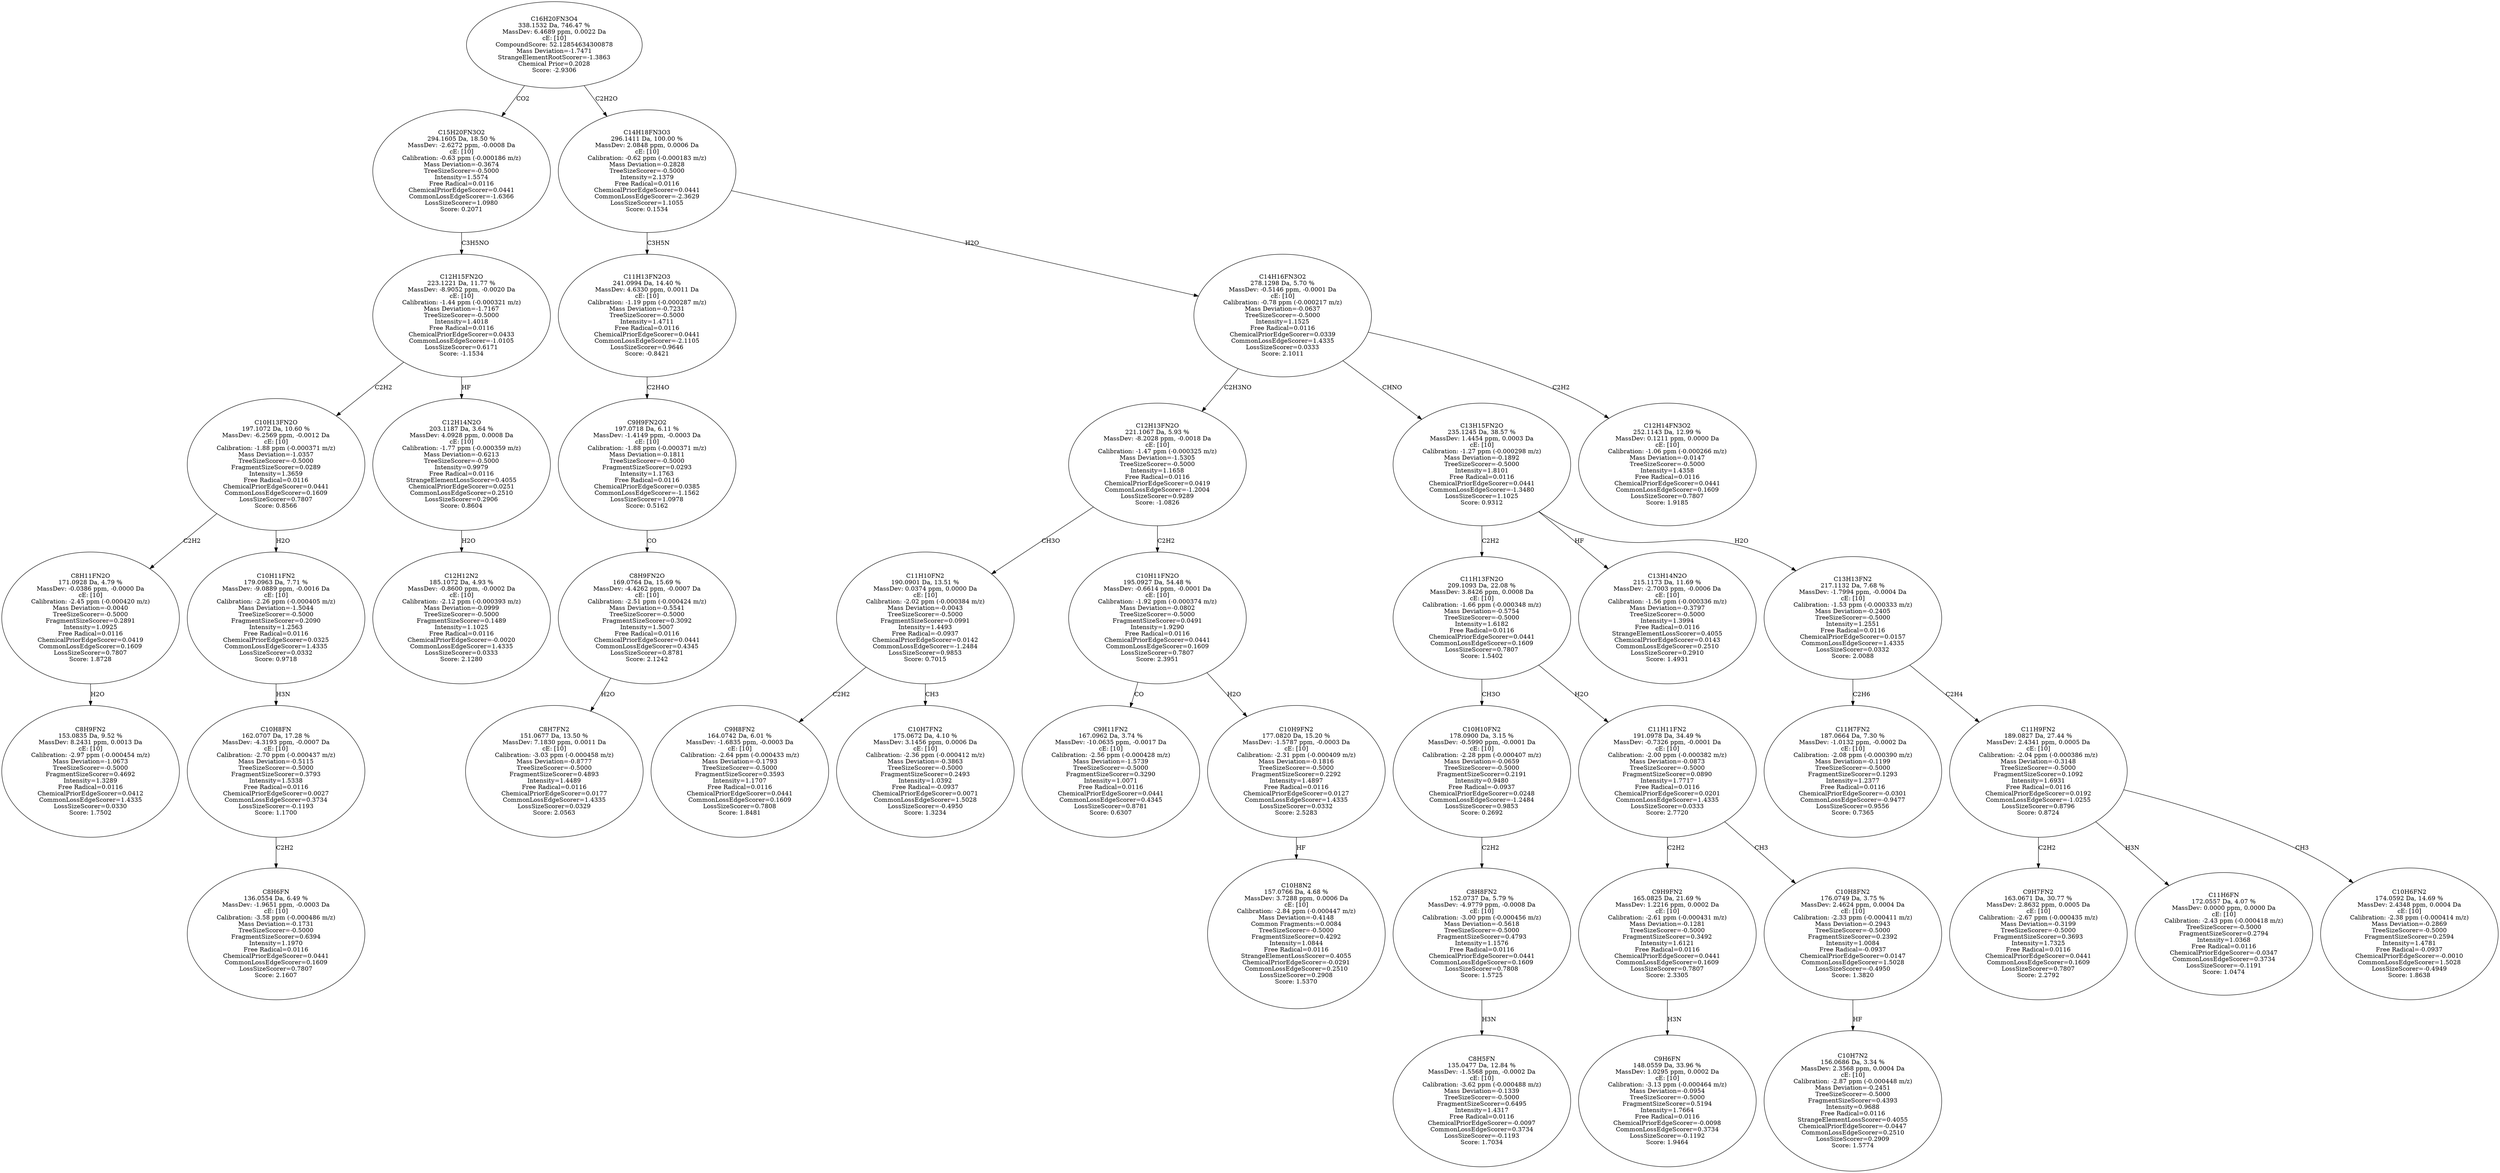 strict digraph {
v1 [label="C8H9FN2\n153.0835 Da, 9.52 %\nMassDev: 8.2431 ppm, 0.0013 Da\ncE: [10]\nCalibration: -2.97 ppm (-0.000454 m/z)\nMass Deviation=-1.0673\nTreeSizeScorer=-0.5000\nFragmentSizeScorer=0.4692\nIntensity=1.3289\nFree Radical=0.0116\nChemicalPriorEdgeScorer=0.0412\nCommonLossEdgeScorer=1.4335\nLossSizeScorer=0.0330\nScore: 1.7502"];
v2 [label="C8H11FN2O\n171.0928 Da, 4.79 %\nMassDev: -0.0386 ppm, -0.0000 Da\ncE: [10]\nCalibration: -2.45 ppm (-0.000420 m/z)\nMass Deviation=-0.0040\nTreeSizeScorer=-0.5000\nFragmentSizeScorer=0.2891\nIntensity=1.0925\nFree Radical=0.0116\nChemicalPriorEdgeScorer=0.0419\nCommonLossEdgeScorer=0.1609\nLossSizeScorer=0.7807\nScore: 1.8728"];
v3 [label="C8H6FN\n136.0554 Da, 6.49 %\nMassDev: -1.9651 ppm, -0.0003 Da\ncE: [10]\nCalibration: -3.58 ppm (-0.000486 m/z)\nMass Deviation=-0.1731\nTreeSizeScorer=-0.5000\nFragmentSizeScorer=0.6394\nIntensity=1.1970\nFree Radical=0.0116\nChemicalPriorEdgeScorer=0.0441\nCommonLossEdgeScorer=0.1609\nLossSizeScorer=0.7807\nScore: 2.1607"];
v4 [label="C10H8FN\n162.0707 Da, 17.28 %\nMassDev: -4.3193 ppm, -0.0007 Da\ncE: [10]\nCalibration: -2.70 ppm (-0.000437 m/z)\nMass Deviation=-0.5115\nTreeSizeScorer=-0.5000\nFragmentSizeScorer=0.3793\nIntensity=1.5338\nFree Radical=0.0116\nChemicalPriorEdgeScorer=0.0027\nCommonLossEdgeScorer=0.3734\nLossSizeScorer=-0.1193\nScore: 1.1700"];
v5 [label="C10H11FN2\n179.0963 Da, 7.71 %\nMassDev: -9.0889 ppm, -0.0016 Da\ncE: [10]\nCalibration: -2.26 ppm (-0.000405 m/z)\nMass Deviation=-1.5044\nTreeSizeScorer=-0.5000\nFragmentSizeScorer=0.2090\nIntensity=1.2563\nFree Radical=0.0116\nChemicalPriorEdgeScorer=0.0325\nCommonLossEdgeScorer=1.4335\nLossSizeScorer=0.0332\nScore: 0.9718"];
v6 [label="C10H13FN2O\n197.1072 Da, 10.60 %\nMassDev: -6.2569 ppm, -0.0012 Da\ncE: [10]\nCalibration: -1.88 ppm (-0.000371 m/z)\nMass Deviation=-1.0357\nTreeSizeScorer=-0.5000\nFragmentSizeScorer=0.0289\nIntensity=1.3659\nFree Radical=0.0116\nChemicalPriorEdgeScorer=0.0441\nCommonLossEdgeScorer=0.1609\nLossSizeScorer=0.7807\nScore: 0.8566"];
v7 [label="C12H12N2\n185.1072 Da, 4.93 %\nMassDev: -0.8600 ppm, -0.0002 Da\ncE: [10]\nCalibration: -2.12 ppm (-0.000393 m/z)\nMass Deviation=-0.0999\nTreeSizeScorer=-0.5000\nFragmentSizeScorer=0.1489\nIntensity=1.1025\nFree Radical=0.0116\nChemicalPriorEdgeScorer=-0.0020\nCommonLossEdgeScorer=1.4335\nLossSizeScorer=0.0333\nScore: 2.1280"];
v8 [label="C12H14N2O\n203.1187 Da, 3.64 %\nMassDev: 4.0928 ppm, 0.0008 Da\ncE: [10]\nCalibration: -1.77 ppm (-0.000359 m/z)\nMass Deviation=-0.6213\nTreeSizeScorer=-0.5000\nIntensity=0.9979\nFree Radical=0.0116\nStrangeElementLossScorer=0.4055\nChemicalPriorEdgeScorer=0.0251\nCommonLossEdgeScorer=0.2510\nLossSizeScorer=0.2906\nScore: 0.8604"];
v9 [label="C12H15FN2O\n223.1221 Da, 11.77 %\nMassDev: -8.9052 ppm, -0.0020 Da\ncE: [10]\nCalibration: -1.44 ppm (-0.000321 m/z)\nMass Deviation=-1.7167\nTreeSizeScorer=-0.5000\nIntensity=1.4018\nFree Radical=0.0116\nChemicalPriorEdgeScorer=0.0433\nCommonLossEdgeScorer=-1.0105\nLossSizeScorer=0.6171\nScore: -1.1534"];
v10 [label="C15H20FN3O2\n294.1605 Da, 18.50 %\nMassDev: -2.6272 ppm, -0.0008 Da\ncE: [10]\nCalibration: -0.63 ppm (-0.000186 m/z)\nMass Deviation=-0.3674\nTreeSizeScorer=-0.5000\nIntensity=1.5574\nFree Radical=0.0116\nChemicalPriorEdgeScorer=0.0441\nCommonLossEdgeScorer=-1.6366\nLossSizeScorer=1.0980\nScore: 0.2071"];
v11 [label="C8H7FN2\n151.0677 Da, 13.50 %\nMassDev: 7.1830 ppm, 0.0011 Da\ncE: [10]\nCalibration: -3.03 ppm (-0.000458 m/z)\nMass Deviation=-0.8777\nTreeSizeScorer=-0.5000\nFragmentSizeScorer=0.4893\nIntensity=1.4489\nFree Radical=0.0116\nChemicalPriorEdgeScorer=0.0177\nCommonLossEdgeScorer=1.4335\nLossSizeScorer=0.0329\nScore: 2.0563"];
v12 [label="C8H9FN2O\n169.0764 Da, 15.69 %\nMassDev: -4.4262 ppm, -0.0007 Da\ncE: [10]\nCalibration: -2.51 ppm (-0.000424 m/z)\nMass Deviation=-0.5541\nTreeSizeScorer=-0.5000\nFragmentSizeScorer=0.3092\nIntensity=1.5007\nFree Radical=0.0116\nChemicalPriorEdgeScorer=0.0441\nCommonLossEdgeScorer=0.4345\nLossSizeScorer=0.8781\nScore: 2.1242"];
v13 [label="C9H9FN2O2\n197.0718 Da, 6.11 %\nMassDev: -1.4149 ppm, -0.0003 Da\ncE: [10]\nCalibration: -1.88 ppm (-0.000371 m/z)\nMass Deviation=-0.1811\nTreeSizeScorer=-0.5000\nFragmentSizeScorer=0.0293\nIntensity=1.1763\nFree Radical=0.0116\nChemicalPriorEdgeScorer=0.0385\nCommonLossEdgeScorer=-1.1562\nLossSizeScorer=1.0978\nScore: 0.5162"];
v14 [label="C11H13FN2O3\n241.0994 Da, 14.40 %\nMassDev: 4.6330 ppm, 0.0011 Da\ncE: [10]\nCalibration: -1.19 ppm (-0.000287 m/z)\nMass Deviation=-0.7231\nTreeSizeScorer=-0.5000\nIntensity=1.4711\nFree Radical=0.0116\nChemicalPriorEdgeScorer=0.0441\nCommonLossEdgeScorer=-2.1105\nLossSizeScorer=0.9646\nScore: -0.8421"];
v15 [label="C9H8FN2\n164.0742 Da, 6.01 %\nMassDev: -1.6835 ppm, -0.0003 Da\ncE: [10]\nCalibration: -2.64 ppm (-0.000433 m/z)\nMass Deviation=-0.1793\nTreeSizeScorer=-0.5000\nFragmentSizeScorer=0.3593\nIntensity=1.1707\nFree Radical=0.0116\nChemicalPriorEdgeScorer=0.0441\nCommonLossEdgeScorer=0.1609\nLossSizeScorer=0.7808\nScore: 1.8481"];
v16 [label="C10H7FN2\n175.0672 Da, 4.10 %\nMassDev: 3.1456 ppm, 0.0006 Da\ncE: [10]\nCalibration: -2.36 ppm (-0.000412 m/z)\nMass Deviation=-0.3863\nTreeSizeScorer=-0.5000\nFragmentSizeScorer=0.2493\nIntensity=1.0392\nFree Radical=-0.0937\nChemicalPriorEdgeScorer=0.0071\nCommonLossEdgeScorer=1.5028\nLossSizeScorer=-0.4950\nScore: 1.3234"];
v17 [label="C11H10FN2\n190.0901 Da, 13.51 %\nMassDev: 0.0374 ppm, 0.0000 Da\ncE: [10]\nCalibration: -2.02 ppm (-0.000384 m/z)\nMass Deviation=-0.0043\nTreeSizeScorer=-0.5000\nFragmentSizeScorer=0.0991\nIntensity=1.4493\nFree Radical=-0.0937\nChemicalPriorEdgeScorer=0.0142\nCommonLossEdgeScorer=-1.2484\nLossSizeScorer=0.9853\nScore: 0.7015"];
v18 [label="C9H11FN2\n167.0962 Da, 3.74 %\nMassDev: -10.0635 ppm, -0.0017 Da\ncE: [10]\nCalibration: -2.56 ppm (-0.000428 m/z)\nMass Deviation=-1.5739\nTreeSizeScorer=-0.5000\nFragmentSizeScorer=0.3290\nIntensity=1.0071\nFree Radical=0.0116\nChemicalPriorEdgeScorer=0.0441\nCommonLossEdgeScorer=0.4345\nLossSizeScorer=0.8781\nScore: 0.6307"];
v19 [label="C10H8N2\n157.0766 Da, 4.68 %\nMassDev: 3.7288 ppm, 0.0006 Da\ncE: [10]\nCalibration: -2.84 ppm (-0.000447 m/z)\nMass Deviation=-0.4148\nCommon Fragments:=0.0084\nTreeSizeScorer=-0.5000\nFragmentSizeScorer=0.4292\nIntensity=1.0844\nFree Radical=0.0116\nStrangeElementLossScorer=0.4055\nChemicalPriorEdgeScorer=-0.0291\nCommonLossEdgeScorer=0.2510\nLossSizeScorer=0.2908\nScore: 1.5370"];
v20 [label="C10H9FN2\n177.0820 Da, 15.20 %\nMassDev: -1.5787 ppm, -0.0003 Da\ncE: [10]\nCalibration: -2.31 ppm (-0.000409 m/z)\nMass Deviation=-0.1816\nTreeSizeScorer=-0.5000\nFragmentSizeScorer=0.2292\nIntensity=1.4897\nFree Radical=0.0116\nChemicalPriorEdgeScorer=0.0127\nCommonLossEdgeScorer=1.4335\nLossSizeScorer=0.0332\nScore: 2.5283"];
v21 [label="C10H11FN2O\n195.0927 Da, 54.48 %\nMassDev: -0.6614 ppm, -0.0001 Da\ncE: [10]\nCalibration: -1.92 ppm (-0.000374 m/z)\nMass Deviation=-0.0802\nTreeSizeScorer=-0.5000\nFragmentSizeScorer=0.0491\nIntensity=1.9290\nFree Radical=0.0116\nChemicalPriorEdgeScorer=0.0441\nCommonLossEdgeScorer=0.1609\nLossSizeScorer=0.7807\nScore: 2.3951"];
v22 [label="C12H13FN2O\n221.1067 Da, 5.93 %\nMassDev: -8.2028 ppm, -0.0018 Da\ncE: [10]\nCalibration: -1.47 ppm (-0.000325 m/z)\nMass Deviation=-1.5305\nTreeSizeScorer=-0.5000\nIntensity=1.1658\nFree Radical=0.0116\nChemicalPriorEdgeScorer=0.0419\nCommonLossEdgeScorer=-1.2004\nLossSizeScorer=0.9289\nScore: -1.0826"];
v23 [label="C8H5FN\n135.0477 Da, 12.84 %\nMassDev: -1.5568 ppm, -0.0002 Da\ncE: [10]\nCalibration: -3.62 ppm (-0.000488 m/z)\nMass Deviation=-0.1339\nTreeSizeScorer=-0.5000\nFragmentSizeScorer=0.6495\nIntensity=1.4317\nFree Radical=0.0116\nChemicalPriorEdgeScorer=-0.0097\nCommonLossEdgeScorer=0.3734\nLossSizeScorer=-0.1193\nScore: 1.7034"];
v24 [label="C8H8FN2\n152.0737 Da, 5.79 %\nMassDev: -4.9779 ppm, -0.0008 Da\ncE: [10]\nCalibration: -3.00 ppm (-0.000456 m/z)\nMass Deviation=-0.5618\nTreeSizeScorer=-0.5000\nFragmentSizeScorer=0.4793\nIntensity=1.1576\nFree Radical=0.0116\nChemicalPriorEdgeScorer=0.0441\nCommonLossEdgeScorer=0.1609\nLossSizeScorer=0.7808\nScore: 1.5725"];
v25 [label="C10H10FN2\n178.0900 Da, 3.15 %\nMassDev: -0.5990 ppm, -0.0001 Da\ncE: [10]\nCalibration: -2.28 ppm (-0.000407 m/z)\nMass Deviation=-0.0659\nTreeSizeScorer=-0.5000\nFragmentSizeScorer=0.2191\nIntensity=0.9480\nFree Radical=-0.0937\nChemicalPriorEdgeScorer=0.0248\nCommonLossEdgeScorer=-1.2484\nLossSizeScorer=0.9853\nScore: 0.2692"];
v26 [label="C9H6FN\n148.0559 Da, 33.96 %\nMassDev: 1.0295 ppm, 0.0002 Da\ncE: [10]\nCalibration: -3.13 ppm (-0.000464 m/z)\nMass Deviation=-0.0954\nTreeSizeScorer=-0.5000\nFragmentSizeScorer=0.5194\nIntensity=1.7664\nFree Radical=0.0116\nChemicalPriorEdgeScorer=-0.0098\nCommonLossEdgeScorer=0.3734\nLossSizeScorer=-0.1192\nScore: 1.9464"];
v27 [label="C9H9FN2\n165.0825 Da, 21.69 %\nMassDev: 1.2216 ppm, 0.0002 Da\ncE: [10]\nCalibration: -2.61 ppm (-0.000431 m/z)\nMass Deviation=-0.1281\nTreeSizeScorer=-0.5000\nFragmentSizeScorer=0.3492\nIntensity=1.6121\nFree Radical=0.0116\nChemicalPriorEdgeScorer=0.0441\nCommonLossEdgeScorer=0.1609\nLossSizeScorer=0.7807\nScore: 2.3305"];
v28 [label="C10H7N2\n156.0686 Da, 3.34 %\nMassDev: 2.3568 ppm, 0.0004 Da\ncE: [10]\nCalibration: -2.87 ppm (-0.000448 m/z)\nMass Deviation=-0.2451\nTreeSizeScorer=-0.5000\nFragmentSizeScorer=0.4393\nIntensity=0.9688\nFree Radical=0.0116\nStrangeElementLossScorer=0.4055\nChemicalPriorEdgeScorer=-0.0447\nCommonLossEdgeScorer=0.2510\nLossSizeScorer=0.2909\nScore: 1.5774"];
v29 [label="C10H8FN2\n176.0749 Da, 3.75 %\nMassDev: 2.4624 ppm, 0.0004 Da\ncE: [10]\nCalibration: -2.33 ppm (-0.000411 m/z)\nMass Deviation=-0.2943\nTreeSizeScorer=-0.5000\nFragmentSizeScorer=0.2392\nIntensity=1.0084\nFree Radical=-0.0937\nChemicalPriorEdgeScorer=0.0147\nCommonLossEdgeScorer=1.5028\nLossSizeScorer=-0.4950\nScore: 1.3820"];
v30 [label="C11H11FN2\n191.0978 Da, 34.49 %\nMassDev: -0.7326 ppm, -0.0001 Da\ncE: [10]\nCalibration: -2.00 ppm (-0.000382 m/z)\nMass Deviation=-0.0873\nTreeSizeScorer=-0.5000\nFragmentSizeScorer=0.0890\nIntensity=1.7717\nFree Radical=0.0116\nChemicalPriorEdgeScorer=0.0201\nCommonLossEdgeScorer=1.4335\nLossSizeScorer=0.0333\nScore: 2.7720"];
v31 [label="C11H13FN2O\n209.1093 Da, 22.08 %\nMassDev: 3.8426 ppm, 0.0008 Da\ncE: [10]\nCalibration: -1.66 ppm (-0.000348 m/z)\nMass Deviation=-0.5754\nTreeSizeScorer=-0.5000\nIntensity=1.6182\nFree Radical=0.0116\nChemicalPriorEdgeScorer=0.0441\nCommonLossEdgeScorer=0.1609\nLossSizeScorer=0.7807\nScore: 1.5402"];
v32 [label="C13H14N2O\n215.1173 Da, 11.69 %\nMassDev: -2.7003 ppm, -0.0006 Da\ncE: [10]\nCalibration: -1.56 ppm (-0.000336 m/z)\nMass Deviation=-0.3797\nTreeSizeScorer=-0.5000\nIntensity=1.3994\nFree Radical=0.0116\nStrangeElementLossScorer=0.4055\nChemicalPriorEdgeScorer=0.0143\nCommonLossEdgeScorer=0.2510\nLossSizeScorer=0.2910\nScore: 1.4931"];
v33 [label="C11H7FN2\n187.0664 Da, 7.30 %\nMassDev: -1.0132 ppm, -0.0002 Da\ncE: [10]\nCalibration: -2.08 ppm (-0.000390 m/z)\nMass Deviation=-0.1199\nTreeSizeScorer=-0.5000\nFragmentSizeScorer=0.1293\nIntensity=1.2377\nFree Radical=0.0116\nChemicalPriorEdgeScorer=-0.0301\nCommonLossEdgeScorer=-0.9477\nLossSizeScorer=0.9556\nScore: 0.7365"];
v34 [label="C9H7FN2\n163.0671 Da, 30.77 %\nMassDev: 2.8632 ppm, 0.0005 Da\ncE: [10]\nCalibration: -2.67 ppm (-0.000435 m/z)\nMass Deviation=-0.3199\nTreeSizeScorer=-0.5000\nFragmentSizeScorer=0.3693\nIntensity=1.7325\nFree Radical=0.0116\nChemicalPriorEdgeScorer=0.0441\nCommonLossEdgeScorer=0.1609\nLossSizeScorer=0.7807\nScore: 2.2792"];
v35 [label="C11H6FN\n172.0557 Da, 4.07 %\nMassDev: 0.0000 ppm, 0.0000 Da\ncE: [10]\nCalibration: -2.43 ppm (-0.000418 m/z)\nTreeSizeScorer=-0.5000\nFragmentSizeScorer=0.2794\nIntensity=1.0368\nFree Radical=0.0116\nChemicalPriorEdgeScorer=-0.0347\nCommonLossEdgeScorer=0.3734\nLossSizeScorer=-0.1191\nScore: 1.0474"];
v36 [label="C10H6FN2\n174.0592 Da, 14.69 %\nMassDev: 2.4348 ppm, 0.0004 Da\ncE: [10]\nCalibration: -2.38 ppm (-0.000414 m/z)\nMass Deviation=-0.2869\nTreeSizeScorer=-0.5000\nFragmentSizeScorer=0.2594\nIntensity=1.4781\nFree Radical=-0.0937\nChemicalPriorEdgeScorer=-0.0010\nCommonLossEdgeScorer=1.5028\nLossSizeScorer=-0.4949\nScore: 1.8638"];
v37 [label="C11H9FN2\n189.0827 Da, 27.44 %\nMassDev: 2.4341 ppm, 0.0005 Da\ncE: [10]\nCalibration: -2.04 ppm (-0.000386 m/z)\nMass Deviation=-0.3148\nTreeSizeScorer=-0.5000\nFragmentSizeScorer=0.1092\nIntensity=1.6931\nFree Radical=0.0116\nChemicalPriorEdgeScorer=0.0192\nCommonLossEdgeScorer=-1.0255\nLossSizeScorer=0.8796\nScore: 0.8724"];
v38 [label="C13H13FN2\n217.1132 Da, 7.68 %\nMassDev: -1.7994 ppm, -0.0004 Da\ncE: [10]\nCalibration: -1.53 ppm (-0.000333 m/z)\nMass Deviation=-0.2405\nTreeSizeScorer=-0.5000\nIntensity=1.2551\nFree Radical=0.0116\nChemicalPriorEdgeScorer=0.0157\nCommonLossEdgeScorer=1.4335\nLossSizeScorer=0.0332\nScore: 2.0088"];
v39 [label="C13H15FN2O\n235.1245 Da, 38.57 %\nMassDev: 1.4454 ppm, 0.0003 Da\ncE: [10]\nCalibration: -1.27 ppm (-0.000298 m/z)\nMass Deviation=-0.1892\nTreeSizeScorer=-0.5000\nIntensity=1.8101\nFree Radical=0.0116\nChemicalPriorEdgeScorer=0.0441\nCommonLossEdgeScorer=-1.3480\nLossSizeScorer=1.1025\nScore: 0.9312"];
v40 [label="C12H14FN3O2\n252.1143 Da, 12.99 %\nMassDev: 0.1211 ppm, 0.0000 Da\ncE: [10]\nCalibration: -1.06 ppm (-0.000266 m/z)\nMass Deviation=-0.0147\nTreeSizeScorer=-0.5000\nIntensity=1.4358\nFree Radical=0.0116\nChemicalPriorEdgeScorer=0.0441\nCommonLossEdgeScorer=0.1609\nLossSizeScorer=0.7807\nScore: 1.9185"];
v41 [label="C14H16FN3O2\n278.1298 Da, 5.70 %\nMassDev: -0.5146 ppm, -0.0001 Da\ncE: [10]\nCalibration: -0.78 ppm (-0.000217 m/z)\nMass Deviation=-0.0637\nTreeSizeScorer=-0.5000\nIntensity=1.1525\nFree Radical=0.0116\nChemicalPriorEdgeScorer=0.0339\nCommonLossEdgeScorer=1.4335\nLossSizeScorer=0.0333\nScore: 2.1011"];
v42 [label="C14H18FN3O3\n296.1411 Da, 100.00 %\nMassDev: 2.0848 ppm, 0.0006 Da\ncE: [10]\nCalibration: -0.62 ppm (-0.000183 m/z)\nMass Deviation=-0.2828\nTreeSizeScorer=-0.5000\nIntensity=2.1379\nFree Radical=0.0116\nChemicalPriorEdgeScorer=0.0441\nCommonLossEdgeScorer=-2.3629\nLossSizeScorer=1.1055\nScore: 0.1534"];
v43 [label="C16H20FN3O4\n338.1532 Da, 746.47 %\nMassDev: 6.4689 ppm, 0.0022 Da\ncE: [10]\nCompoundScore: 52.12854634300878\nMass Deviation=-1.7471\nStrangeElementRootScorer=-1.3863\nChemical Prior=0.2028\nScore: -2.9306"];
v2 -> v1 [label="H2O"];
v6 -> v2 [label="C2H2"];
v4 -> v3 [label="C2H2"];
v5 -> v4 [label="H3N"];
v6 -> v5 [label="H2O"];
v9 -> v6 [label="C2H2"];
v8 -> v7 [label="H2O"];
v9 -> v8 [label="HF"];
v10 -> v9 [label="C3H5NO"];
v43 -> v10 [label="CO2"];
v12 -> v11 [label="H2O"];
v13 -> v12 [label="CO"];
v14 -> v13 [label="C2H4O"];
v42 -> v14 [label="C3H5N"];
v17 -> v15 [label="C2H2"];
v17 -> v16 [label="CH3"];
v22 -> v17 [label="CH3O"];
v21 -> v18 [label="CO"];
v20 -> v19 [label="HF"];
v21 -> v20 [label="H2O"];
v22 -> v21 [label="C2H2"];
v41 -> v22 [label="C2H3NO"];
v24 -> v23 [label="H3N"];
v25 -> v24 [label="C2H2"];
v31 -> v25 [label="CH3O"];
v27 -> v26 [label="H3N"];
v30 -> v27 [label="C2H2"];
v29 -> v28 [label="HF"];
v30 -> v29 [label="CH3"];
v31 -> v30 [label="H2O"];
v39 -> v31 [label="C2H2"];
v39 -> v32 [label="HF"];
v38 -> v33 [label="C2H6"];
v37 -> v34 [label="C2H2"];
v37 -> v35 [label="H3N"];
v37 -> v36 [label="CH3"];
v38 -> v37 [label="C2H4"];
v39 -> v38 [label="H2O"];
v41 -> v39 [label="CHNO"];
v41 -> v40 [label="C2H2"];
v42 -> v41 [label="H2O"];
v43 -> v42 [label="C2H2O"];
}